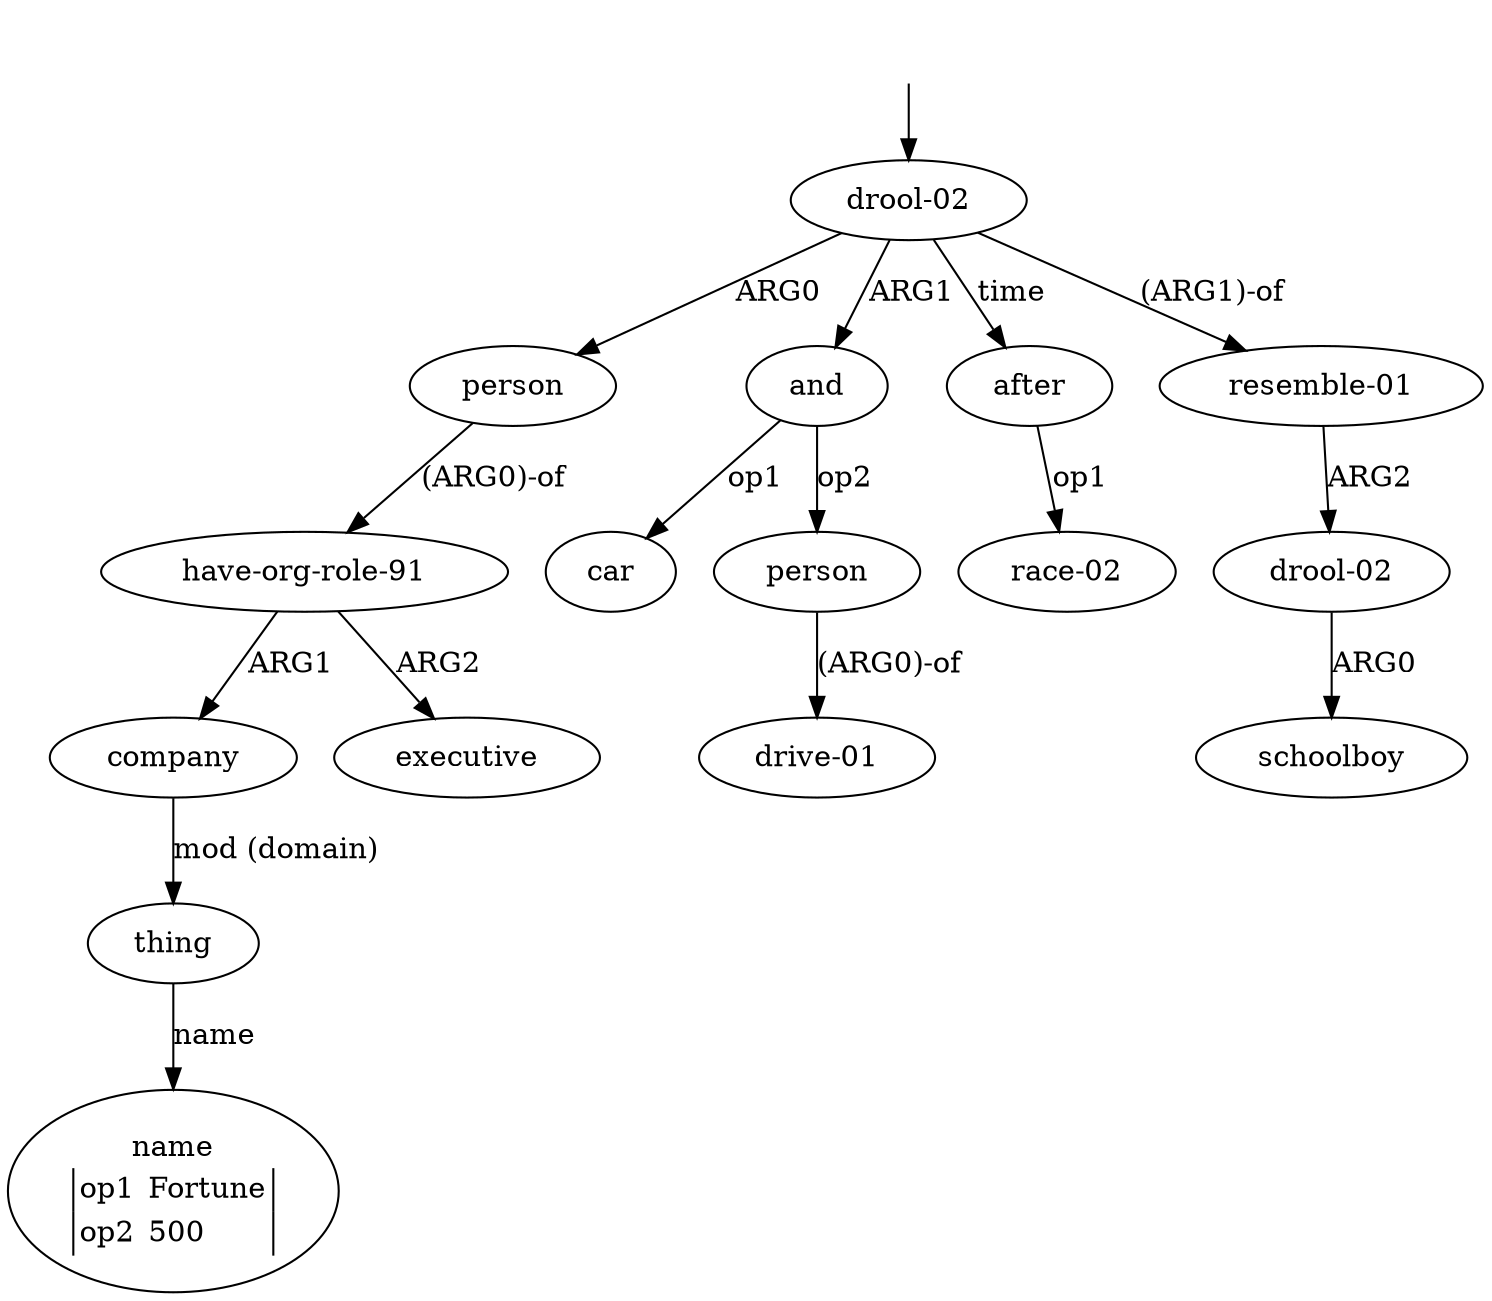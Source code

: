 digraph "20010013" {
  top [ style=invis ];
  top -> 0;
  0 [ label=<<table align="center" border="0" cellspacing="0"><tr><td colspan="2">drool-02</td></tr></table>> ];
  1 [ label=<<table align="center" border="0" cellspacing="0"><tr><td colspan="2">person</td></tr></table>> ];
  2 [ label=<<table align="center" border="0" cellspacing="0"><tr><td colspan="2">have-org-role-91</td></tr></table>> ];
  3 [ label=<<table align="center" border="0" cellspacing="0"><tr><td colspan="2">company</td></tr></table>> ];
  4 [ label=<<table align="center" border="0" cellspacing="0"><tr><td colspan="2">thing</td></tr></table>> ];
  5 [ label=<<table align="center" border="0" cellspacing="0"><tr><td colspan="2">name</td></tr><tr><td sides="l" border="1" align="left">op1</td><td sides="r" border="1" align="left">Fortune</td></tr><tr><td sides="l" border="1" align="left">op2</td><td sides="r" border="1" align="left">500</td></tr></table>> ];
  6 [ label=<<table align="center" border="0" cellspacing="0"><tr><td colspan="2">executive</td></tr></table>> ];
  7 [ label=<<table align="center" border="0" cellspacing="0"><tr><td colspan="2">and</td></tr></table>> ];
  8 [ label=<<table align="center" border="0" cellspacing="0"><tr><td colspan="2">car</td></tr></table>> ];
  9 [ label=<<table align="center" border="0" cellspacing="0"><tr><td colspan="2">person</td></tr></table>> ];
  10 [ label=<<table align="center" border="0" cellspacing="0"><tr><td colspan="2">drive-01</td></tr></table>> ];
  11 [ label=<<table align="center" border="0" cellspacing="0"><tr><td colspan="2">after</td></tr></table>> ];
  12 [ label=<<table align="center" border="0" cellspacing="0"><tr><td colspan="2">race-02</td></tr></table>> ];
  13 [ label=<<table align="center" border="0" cellspacing="0"><tr><td colspan="2">resemble-01</td></tr></table>> ];
  14 [ label=<<table align="center" border="0" cellspacing="0"><tr><td colspan="2">drool-02</td></tr></table>> ];
  15 [ label=<<table align="center" border="0" cellspacing="0"><tr><td colspan="2">schoolboy</td></tr></table>> ];
  14 -> 15 [ label="ARG0" ];
  3 -> 4 [ label="mod (domain)" ];
  2 -> 3 [ label="ARG1" ];
  7 -> 9 [ label="op2" ];
  0 -> 7 [ label="ARG1" ];
  2 -> 6 [ label="ARG2" ];
  7 -> 8 [ label="op1" ];
  9 -> 10 [ label="(ARG0)-of" ];
  0 -> 11 [ label="time" ];
  11 -> 12 [ label="op1" ];
  13 -> 14 [ label="ARG2" ];
  0 -> 1 [ label="ARG0" ];
  4 -> 5 [ label="name" ];
  1 -> 2 [ label="(ARG0)-of" ];
  0 -> 13 [ label="(ARG1)-of" ];
}

